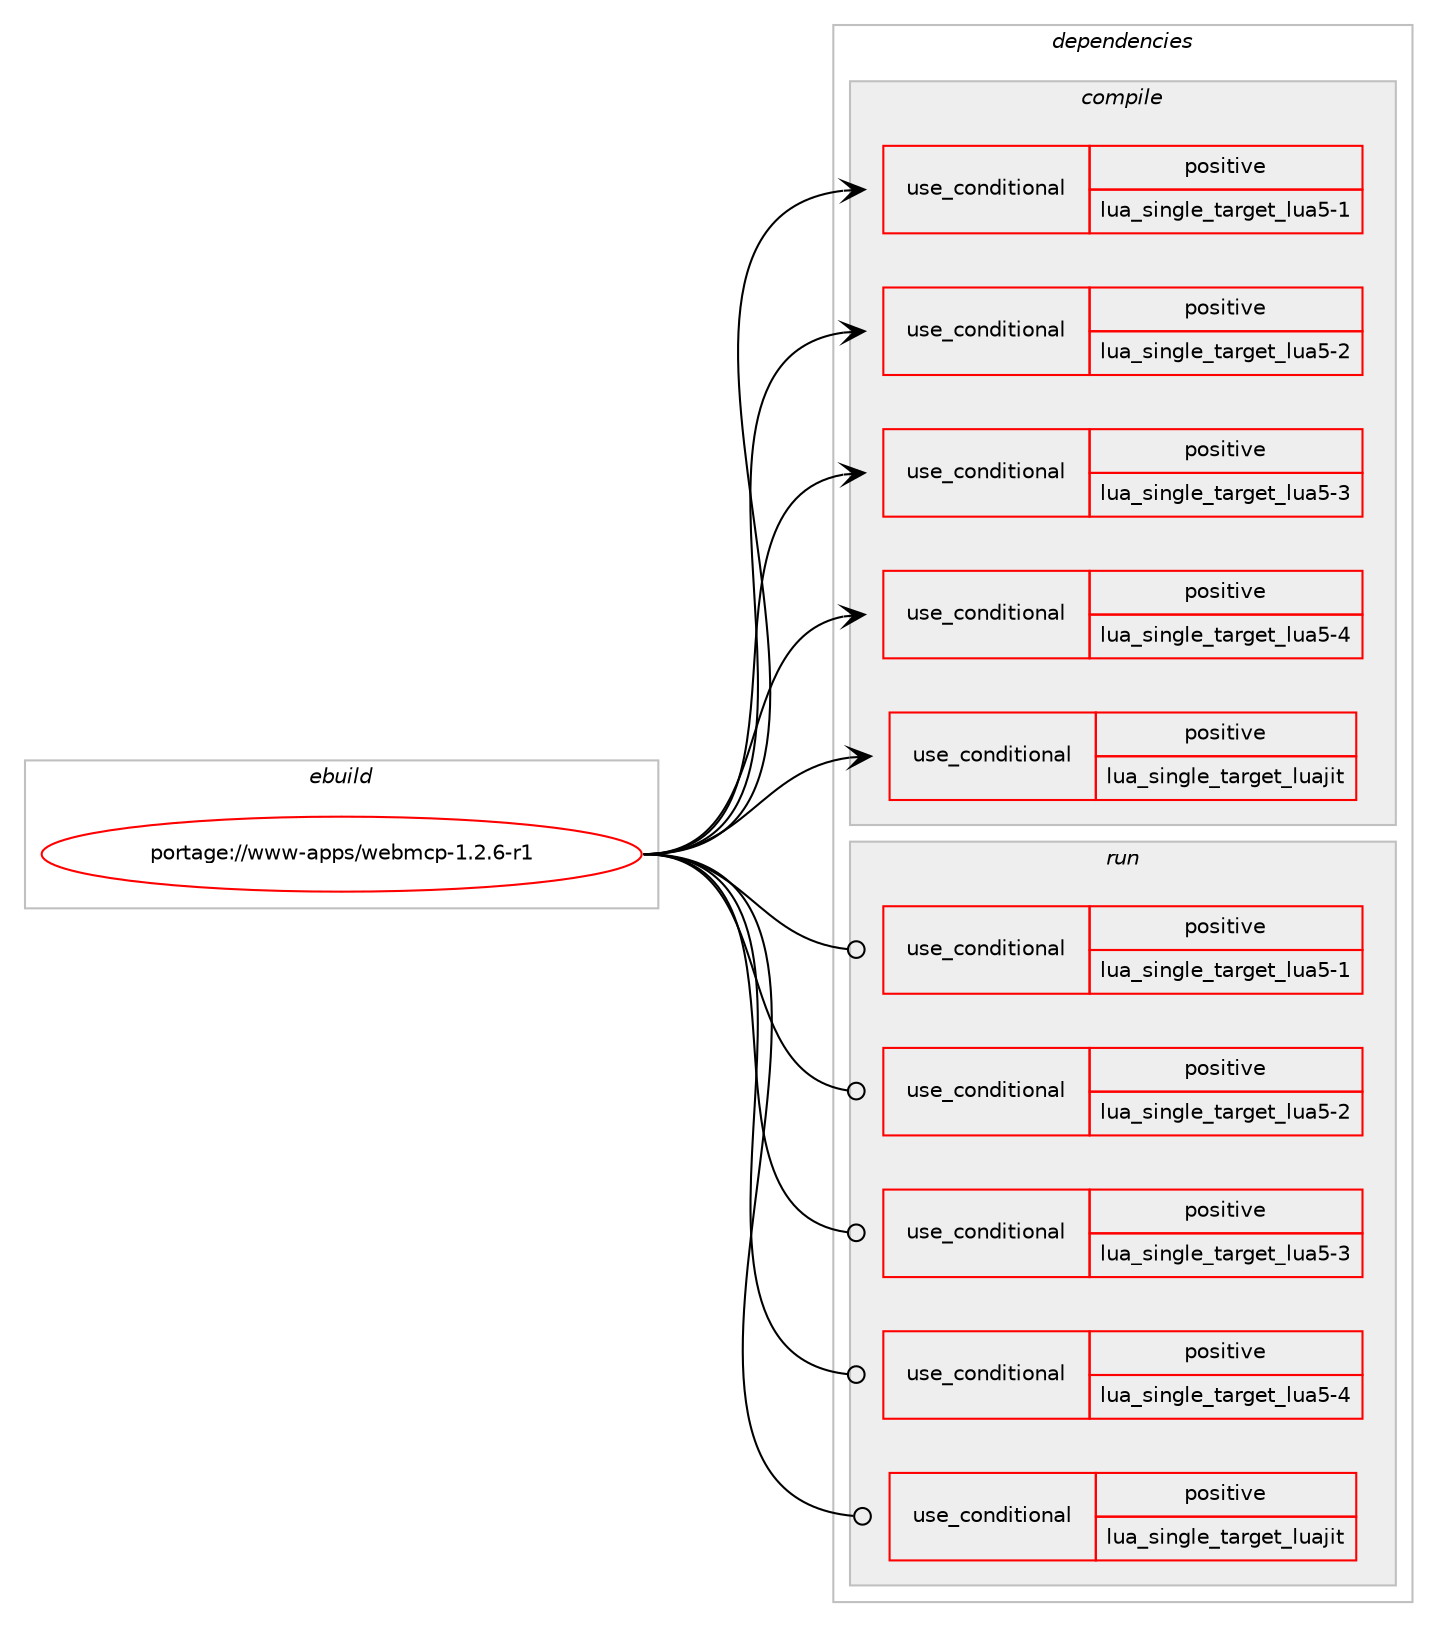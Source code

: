 digraph prolog {

# *************
# Graph options
# *************

newrank=true;
concentrate=true;
compound=true;
graph [rankdir=LR,fontname=Helvetica,fontsize=10,ranksep=1.5];#, ranksep=2.5, nodesep=0.2];
edge  [arrowhead=vee];
node  [fontname=Helvetica,fontsize=10];

# **********
# The ebuild
# **********

subgraph cluster_leftcol {
color=gray;
rank=same;
label=<<i>ebuild</i>>;
id [label="portage://www-apps/webmcp-1.2.6-r1", color=red, width=4, href="../www-apps/webmcp-1.2.6-r1.svg"];
}

# ****************
# The dependencies
# ****************

subgraph cluster_midcol {
color=gray;
label=<<i>dependencies</i>>;
subgraph cluster_compile {
fillcolor="#eeeeee";
style=filled;
label=<<i>compile</i>>;
subgraph cond343 {
dependency812 [label=<<TABLE BORDER="0" CELLBORDER="1" CELLSPACING="0" CELLPADDING="4"><TR><TD ROWSPAN="3" CELLPADDING="10">use_conditional</TD></TR><TR><TD>positive</TD></TR><TR><TD>lua_single_target_lua5-1</TD></TR></TABLE>>, shape=none, color=red];
# *** BEGIN UNKNOWN DEPENDENCY TYPE (TODO) ***
# dependency812 -> package_dependency(portage://www-apps/webmcp-1.2.6-r1,install,no,dev-lang,lua,none,[,,],[slot(5.1)],[])
# *** END UNKNOWN DEPENDENCY TYPE (TODO) ***

}
id:e -> dependency812:w [weight=20,style="solid",arrowhead="vee"];
subgraph cond344 {
dependency813 [label=<<TABLE BORDER="0" CELLBORDER="1" CELLSPACING="0" CELLPADDING="4"><TR><TD ROWSPAN="3" CELLPADDING="10">use_conditional</TD></TR><TR><TD>positive</TD></TR><TR><TD>lua_single_target_lua5-2</TD></TR></TABLE>>, shape=none, color=red];
# *** BEGIN UNKNOWN DEPENDENCY TYPE (TODO) ***
# dependency813 -> package_dependency(portage://www-apps/webmcp-1.2.6-r1,install,no,dev-lang,lua,none,[,,],[slot(5.2)],[])
# *** END UNKNOWN DEPENDENCY TYPE (TODO) ***

}
id:e -> dependency813:w [weight=20,style="solid",arrowhead="vee"];
subgraph cond345 {
dependency814 [label=<<TABLE BORDER="0" CELLBORDER="1" CELLSPACING="0" CELLPADDING="4"><TR><TD ROWSPAN="3" CELLPADDING="10">use_conditional</TD></TR><TR><TD>positive</TD></TR><TR><TD>lua_single_target_lua5-3</TD></TR></TABLE>>, shape=none, color=red];
# *** BEGIN UNKNOWN DEPENDENCY TYPE (TODO) ***
# dependency814 -> package_dependency(portage://www-apps/webmcp-1.2.6-r1,install,no,dev-lang,lua,none,[,,],[slot(5.3)],[])
# *** END UNKNOWN DEPENDENCY TYPE (TODO) ***

}
id:e -> dependency814:w [weight=20,style="solid",arrowhead="vee"];
subgraph cond346 {
dependency815 [label=<<TABLE BORDER="0" CELLBORDER="1" CELLSPACING="0" CELLPADDING="4"><TR><TD ROWSPAN="3" CELLPADDING="10">use_conditional</TD></TR><TR><TD>positive</TD></TR><TR><TD>lua_single_target_lua5-4</TD></TR></TABLE>>, shape=none, color=red];
# *** BEGIN UNKNOWN DEPENDENCY TYPE (TODO) ***
# dependency815 -> package_dependency(portage://www-apps/webmcp-1.2.6-r1,install,no,dev-lang,lua,none,[,,],[slot(5.4)],[])
# *** END UNKNOWN DEPENDENCY TYPE (TODO) ***

}
id:e -> dependency815:w [weight=20,style="solid",arrowhead="vee"];
subgraph cond347 {
dependency816 [label=<<TABLE BORDER="0" CELLBORDER="1" CELLSPACING="0" CELLPADDING="4"><TR><TD ROWSPAN="3" CELLPADDING="10">use_conditional</TD></TR><TR><TD>positive</TD></TR><TR><TD>lua_single_target_luajit</TD></TR></TABLE>>, shape=none, color=red];
# *** BEGIN UNKNOWN DEPENDENCY TYPE (TODO) ***
# dependency816 -> package_dependency(portage://www-apps/webmcp-1.2.6-r1,install,no,dev-lang,luajit,none,[,,],any_same_slot,[])
# *** END UNKNOWN DEPENDENCY TYPE (TODO) ***

}
id:e -> dependency816:w [weight=20,style="solid",arrowhead="vee"];
# *** BEGIN UNKNOWN DEPENDENCY TYPE (TODO) ***
# id -> package_dependency(portage://www-apps/webmcp-1.2.6-r1,install,no,dev-db,postgresql,none,[,,],any_same_slot,[])
# *** END UNKNOWN DEPENDENCY TYPE (TODO) ***

}
subgraph cluster_compileandrun {
fillcolor="#eeeeee";
style=filled;
label=<<i>compile and run</i>>;
}
subgraph cluster_run {
fillcolor="#eeeeee";
style=filled;
label=<<i>run</i>>;
subgraph cond348 {
dependency817 [label=<<TABLE BORDER="0" CELLBORDER="1" CELLSPACING="0" CELLPADDING="4"><TR><TD ROWSPAN="3" CELLPADDING="10">use_conditional</TD></TR><TR><TD>positive</TD></TR><TR><TD>lua_single_target_lua5-1</TD></TR></TABLE>>, shape=none, color=red];
# *** BEGIN UNKNOWN DEPENDENCY TYPE (TODO) ***
# dependency817 -> package_dependency(portage://www-apps/webmcp-1.2.6-r1,run,no,dev-lang,lua,none,[,,],[slot(5.1)],[])
# *** END UNKNOWN DEPENDENCY TYPE (TODO) ***

}
id:e -> dependency817:w [weight=20,style="solid",arrowhead="odot"];
subgraph cond349 {
dependency818 [label=<<TABLE BORDER="0" CELLBORDER="1" CELLSPACING="0" CELLPADDING="4"><TR><TD ROWSPAN="3" CELLPADDING="10">use_conditional</TD></TR><TR><TD>positive</TD></TR><TR><TD>lua_single_target_lua5-2</TD></TR></TABLE>>, shape=none, color=red];
# *** BEGIN UNKNOWN DEPENDENCY TYPE (TODO) ***
# dependency818 -> package_dependency(portage://www-apps/webmcp-1.2.6-r1,run,no,dev-lang,lua,none,[,,],[slot(5.2)],[])
# *** END UNKNOWN DEPENDENCY TYPE (TODO) ***

}
id:e -> dependency818:w [weight=20,style="solid",arrowhead="odot"];
subgraph cond350 {
dependency819 [label=<<TABLE BORDER="0" CELLBORDER="1" CELLSPACING="0" CELLPADDING="4"><TR><TD ROWSPAN="3" CELLPADDING="10">use_conditional</TD></TR><TR><TD>positive</TD></TR><TR><TD>lua_single_target_lua5-3</TD></TR></TABLE>>, shape=none, color=red];
# *** BEGIN UNKNOWN DEPENDENCY TYPE (TODO) ***
# dependency819 -> package_dependency(portage://www-apps/webmcp-1.2.6-r1,run,no,dev-lang,lua,none,[,,],[slot(5.3)],[])
# *** END UNKNOWN DEPENDENCY TYPE (TODO) ***

}
id:e -> dependency819:w [weight=20,style="solid",arrowhead="odot"];
subgraph cond351 {
dependency820 [label=<<TABLE BORDER="0" CELLBORDER="1" CELLSPACING="0" CELLPADDING="4"><TR><TD ROWSPAN="3" CELLPADDING="10">use_conditional</TD></TR><TR><TD>positive</TD></TR><TR><TD>lua_single_target_lua5-4</TD></TR></TABLE>>, shape=none, color=red];
# *** BEGIN UNKNOWN DEPENDENCY TYPE (TODO) ***
# dependency820 -> package_dependency(portage://www-apps/webmcp-1.2.6-r1,run,no,dev-lang,lua,none,[,,],[slot(5.4)],[])
# *** END UNKNOWN DEPENDENCY TYPE (TODO) ***

}
id:e -> dependency820:w [weight=20,style="solid",arrowhead="odot"];
subgraph cond352 {
dependency821 [label=<<TABLE BORDER="0" CELLBORDER="1" CELLSPACING="0" CELLPADDING="4"><TR><TD ROWSPAN="3" CELLPADDING="10">use_conditional</TD></TR><TR><TD>positive</TD></TR><TR><TD>lua_single_target_luajit</TD></TR></TABLE>>, shape=none, color=red];
# *** BEGIN UNKNOWN DEPENDENCY TYPE (TODO) ***
# dependency821 -> package_dependency(portage://www-apps/webmcp-1.2.6-r1,run,no,dev-lang,luajit,none,[,,],any_same_slot,[])
# *** END UNKNOWN DEPENDENCY TYPE (TODO) ***

}
id:e -> dependency821:w [weight=20,style="solid",arrowhead="odot"];
# *** BEGIN UNKNOWN DEPENDENCY TYPE (TODO) ***
# id -> package_dependency(portage://www-apps/webmcp-1.2.6-r1,run,no,dev-db,postgresql,none,[,,],any_same_slot,[])
# *** END UNKNOWN DEPENDENCY TYPE (TODO) ***

}
}

# **************
# The candidates
# **************

subgraph cluster_choices {
rank=same;
color=gray;
label=<<i>candidates</i>>;

}

}
